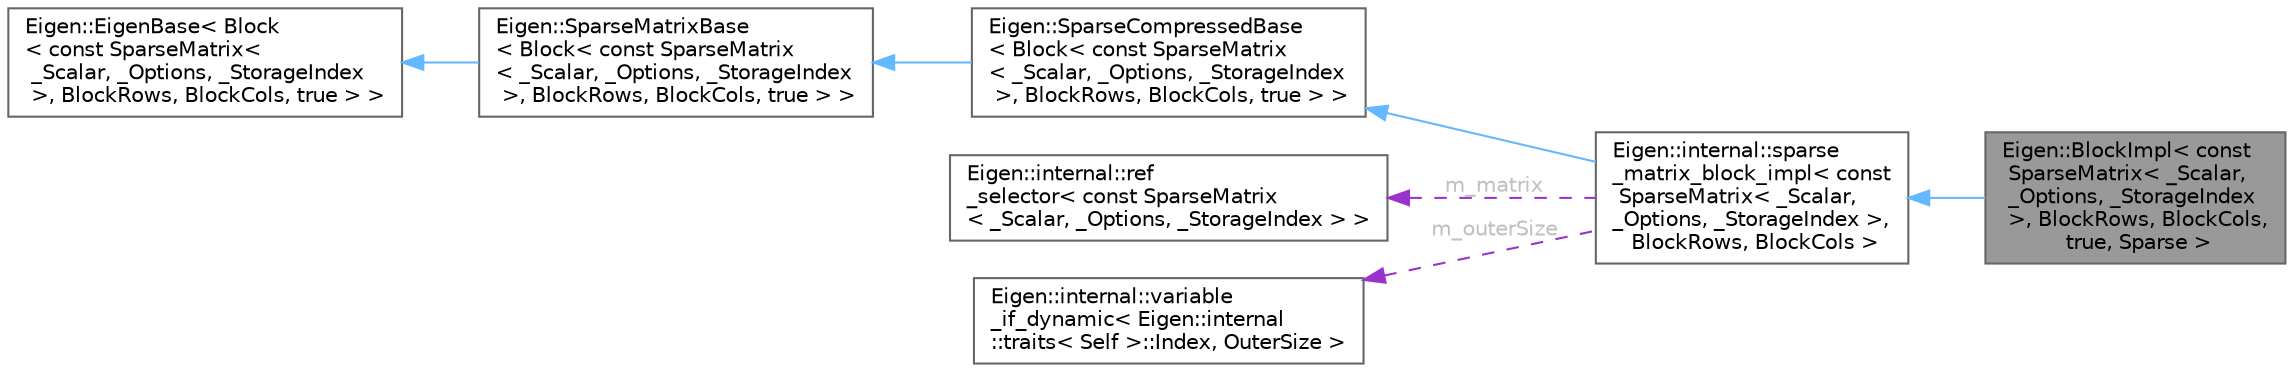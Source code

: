 digraph "Eigen::BlockImpl&lt; const SparseMatrix&lt; _Scalar, _Options, _StorageIndex &gt;, BlockRows, BlockCols, true, Sparse &gt;"
{
 // LATEX_PDF_SIZE
  bgcolor="transparent";
  edge [fontname=Helvetica,fontsize=10,labelfontname=Helvetica,labelfontsize=10];
  node [fontname=Helvetica,fontsize=10,shape=box,height=0.2,width=0.4];
  rankdir="LR";
  Node1 [id="Node000001",label="Eigen::BlockImpl\< const\l SparseMatrix\< _Scalar,\l _Options, _StorageIndex\l \>, BlockRows, BlockCols,\l true, Sparse \>",height=0.2,width=0.4,color="gray40", fillcolor="grey60", style="filled", fontcolor="black",tooltip=" "];
  Node2 -> Node1 [id="edge1_Node000001_Node000002",dir="back",color="steelblue1",style="solid",tooltip=" "];
  Node2 [id="Node000002",label="Eigen::internal::sparse\l_matrix_block_impl\< const\l SparseMatrix\< _Scalar, \l_Options, _StorageIndex \>,\l BlockRows, BlockCols \>",height=0.2,width=0.4,color="gray40", fillcolor="white", style="filled",URL="$class_eigen_1_1internal_1_1sparse__matrix__block__impl.html",tooltip=" "];
  Node3 -> Node2 [id="edge2_Node000002_Node000003",dir="back",color="steelblue1",style="solid",tooltip=" "];
  Node3 [id="Node000003",label="Eigen::SparseCompressedBase\l\< Block\< const SparseMatrix\l\< _Scalar, _Options, _StorageIndex\l \>, BlockRows, BlockCols, true \> \>",height=0.2,width=0.4,color="gray40", fillcolor="white", style="filled",URL="$class_eigen_1_1_sparse_compressed_base.html",tooltip=" "];
  Node4 -> Node3 [id="edge3_Node000003_Node000004",dir="back",color="steelblue1",style="solid",tooltip=" "];
  Node4 [id="Node000004",label="Eigen::SparseMatrixBase\l\< Block\< const SparseMatrix\l\< _Scalar, _Options, _StorageIndex\l \>, BlockRows, BlockCols, true \> \>",height=0.2,width=0.4,color="gray40", fillcolor="white", style="filled",URL="$class_eigen_1_1_sparse_matrix_base.html",tooltip=" "];
  Node5 -> Node4 [id="edge4_Node000004_Node000005",dir="back",color="steelblue1",style="solid",tooltip=" "];
  Node5 [id="Node000005",label="Eigen::EigenBase\< Block\l\< const SparseMatrix\<\l _Scalar, _Options, _StorageIndex\l \>, BlockRows, BlockCols, true \> \>",height=0.2,width=0.4,color="gray40", fillcolor="white", style="filled",URL="$struct_eigen_1_1_eigen_base.html",tooltip=" "];
  Node6 -> Node2 [id="edge5_Node000002_Node000006",dir="back",color="darkorchid3",style="dashed",tooltip=" ",label=" m_matrix",fontcolor="grey" ];
  Node6 [id="Node000006",label="Eigen::internal::ref\l_selector\< const SparseMatrix\l\< _Scalar, _Options, _StorageIndex \> \>",height=0.2,width=0.4,color="gray40", fillcolor="white", style="filled",URL="$struct_eigen_1_1internal_1_1ref__selector.html",tooltip=" "];
  Node7 -> Node2 [id="edge6_Node000002_Node000007",dir="back",color="darkorchid3",style="dashed",tooltip=" ",label=" m_outerSize",fontcolor="grey" ];
  Node7 [id="Node000007",label="Eigen::internal::variable\l_if_dynamic\< Eigen::internal\l::traits\< Self \>::Index, OuterSize \>",height=0.2,width=0.4,color="gray40", fillcolor="white", style="filled",URL="$class_eigen_1_1internal_1_1variable__if__dynamic.html",tooltip=" "];
}
